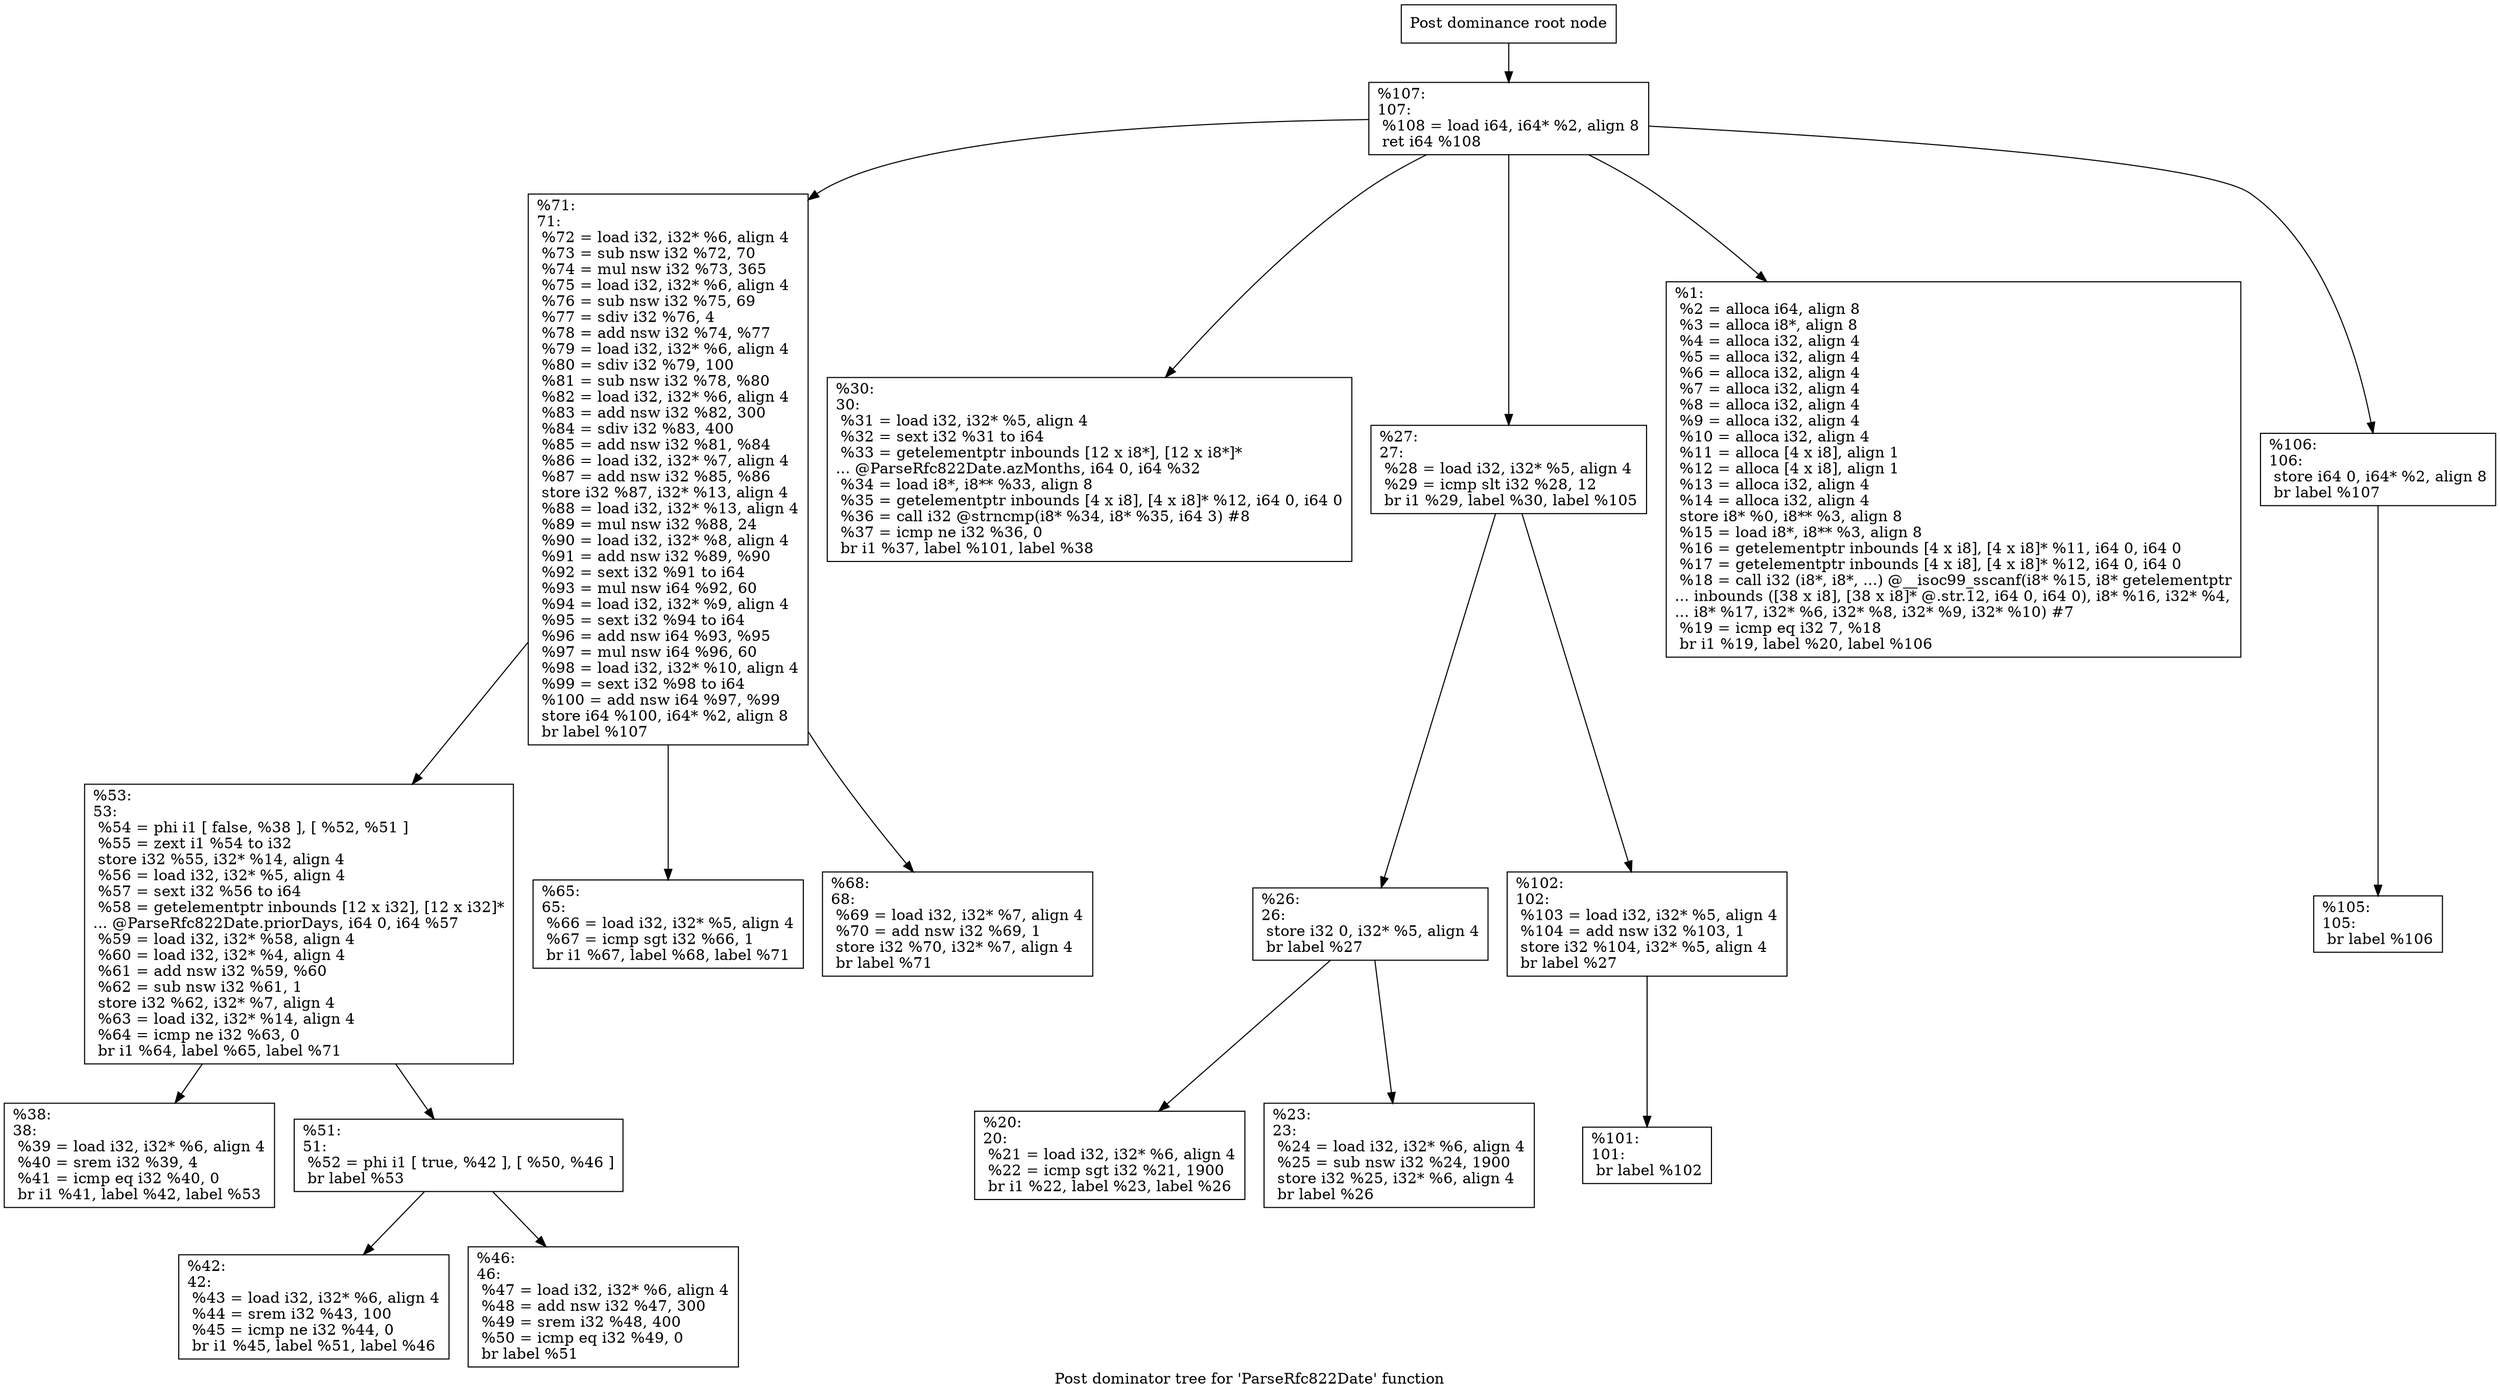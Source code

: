 digraph "Post dominator tree for 'ParseRfc822Date' function" {
	label="Post dominator tree for 'ParseRfc822Date' function";

	Node0x17258b0 [shape=record,label="{Post dominance root node}"];
	Node0x17258b0 -> Node0x1725b40;
	Node0x1725b40 [shape=record,label="{%107:\l107:                                              \l  %108 = load i64, i64* %2, align 8\l  ret i64 %108\l}"];
	Node0x1725b40 -> Node0x1725fd0;
	Node0x1725b40 -> Node0x1726810;
	Node0x1725b40 -> Node0x1727090;
	Node0x1725b40 -> Node0x1729e00;
	Node0x1725b40 -> Node0x1730c40;
	Node0x1725fd0 [shape=record,label="{%71:\l71:                                               \l  %72 = load i32, i32* %6, align 4\l  %73 = sub nsw i32 %72, 70\l  %74 = mul nsw i32 %73, 365\l  %75 = load i32, i32* %6, align 4\l  %76 = sub nsw i32 %75, 69\l  %77 = sdiv i32 %76, 4\l  %78 = add nsw i32 %74, %77\l  %79 = load i32, i32* %6, align 4\l  %80 = sdiv i32 %79, 100\l  %81 = sub nsw i32 %78, %80\l  %82 = load i32, i32* %6, align 4\l  %83 = add nsw i32 %82, 300\l  %84 = sdiv i32 %83, 400\l  %85 = add nsw i32 %81, %84\l  %86 = load i32, i32* %7, align 4\l  %87 = add nsw i32 %85, %86\l  store i32 %87, i32* %13, align 4\l  %88 = load i32, i32* %13, align 4\l  %89 = mul nsw i32 %88, 24\l  %90 = load i32, i32* %8, align 4\l  %91 = add nsw i32 %89, %90\l  %92 = sext i32 %91 to i64\l  %93 = mul nsw i64 %92, 60\l  %94 = load i32, i32* %9, align 4\l  %95 = sext i32 %94 to i64\l  %96 = add nsw i64 %93, %95\l  %97 = mul nsw i64 %96, 60\l  %98 = load i32, i32* %10, align 4\l  %99 = sext i32 %98 to i64\l  %100 = add nsw i64 %97, %99\l  store i64 %100, i64* %2, align 8\l  br label %107\l}"];
	Node0x1725fd0 -> Node0x1726410;
	Node0x1725fd0 -> Node0x172e940;
	Node0x1725fd0 -> Node0x172c8d0;
	Node0x1726410 [shape=record,label="{%53:\l53:                                               \l  %54 = phi i1 [ false, %38 ], [ %52, %51 ]\l  %55 = zext i1 %54 to i32\l  store i32 %55, i32* %14, align 4\l  %56 = load i32, i32* %5, align 4\l  %57 = sext i32 %56 to i64\l  %58 = getelementptr inbounds [12 x i32], [12 x i32]*\l... @ParseRfc822Date.priorDays, i64 0, i64 %57\l  %59 = load i32, i32* %58, align 4\l  %60 = load i32, i32* %4, align 4\l  %61 = add nsw i32 %59, %60\l  %62 = sub nsw i32 %61, 1\l  store i32 %62, i32* %7, align 4\l  %63 = load i32, i32* %14, align 4\l  %64 = icmp ne i32 %63, 0\l  br i1 %64, label %65, label %71\l}"];
	Node0x1726410 -> Node0x1726580;
	Node0x1726410 -> Node0x172dea0;
	Node0x1726580 [shape=record,label="{%38:\l38:                                               \l  %39 = load i32, i32* %6, align 4\l  %40 = srem i32 %39, 4\l  %41 = icmp eq i32 %40, 0\l  br i1 %41, label %42, label %53\l}"];
	Node0x172dea0 [shape=record,label="{%51:\l51:                                               \l  %52 = phi i1 [ true, %42 ], [ %50, %46 ]\l  br label %53\l}"];
	Node0x172dea0 -> Node0x172dff0;
	Node0x172dea0 -> Node0x172e550;
	Node0x172dff0 [shape=record,label="{%42:\l42:                                               \l  %43 = load i32, i32* %6, align 4\l  %44 = srem i32 %43, 100\l  %45 = icmp ne i32 %44, 0\l  br i1 %45, label %51, label %46\l}"];
	Node0x172e550 [shape=record,label="{%46:\l46:                                               \l  %47 = load i32, i32* %6, align 4\l  %48 = add nsw i32 %47, 300\l  %49 = srem i32 %48, 400\l  %50 = icmp eq i32 %49, 0\l  br label %51\l}"];
	Node0x172e940 [shape=record,label="{%65:\l65:                                               \l  %66 = load i32, i32* %5, align 4\l  %67 = icmp sgt i32 %66, 1\l  br i1 %67, label %68, label %71\l}"];
	Node0x172c8d0 [shape=record,label="{%68:\l68:                                               \l  %69 = load i32, i32* %7, align 4\l  %70 = add nsw i32 %69, 1\l  store i32 %70, i32* %7, align 4\l  br label %71\l}"];
	Node0x1726810 [shape=record,label="{%30:\l30:                                               \l  %31 = load i32, i32* %5, align 4\l  %32 = sext i32 %31 to i64\l  %33 = getelementptr inbounds [12 x i8*], [12 x i8*]*\l... @ParseRfc822Date.azMonths, i64 0, i64 %32\l  %34 = load i8*, i8** %33, align 8\l  %35 = getelementptr inbounds [4 x i8], [4 x i8]* %12, i64 0, i64 0\l  %36 = call i32 @strncmp(i8* %34, i8* %35, i64 3) #8\l  %37 = icmp ne i32 %36, 0\l  br i1 %37, label %101, label %38\l}"];
	Node0x1727090 [shape=record,label="{%27:\l27:                                               \l  %28 = load i32, i32* %5, align 4\l  %29 = icmp slt i32 %28, 12\l  br i1 %29, label %30, label %105\l}"];
	Node0x1727090 -> Node0x17275c0;
	Node0x1727090 -> Node0x172d850;
	Node0x17275c0 [shape=record,label="{%26:\l26:                                               \l  store i32 0, i32* %5, align 4\l  br label %27\l}"];
	Node0x17275c0 -> Node0x1728240;
	Node0x17275c0 -> Node0x172d650;
	Node0x1728240 [shape=record,label="{%20:\l20:                                               \l  %21 = load i32, i32* %6, align 4\l  %22 = icmp sgt i32 %21, 1900\l  br i1 %22, label %23, label %26\l}"];
	Node0x172d650 [shape=record,label="{%23:\l23:                                               \l  %24 = load i32, i32* %6, align 4\l  %25 = sub nsw i32 %24, 1900\l  store i32 %25, i32* %6, align 4\l  br label %26\l}"];
	Node0x172d850 [shape=record,label="{%102:\l102:                                              \l  %103 = load i32, i32* %5, align 4\l  %104 = add nsw i32 %103, 1\l  store i32 %104, i32* %5, align 4\l  br label %27\l}"];
	Node0x172d850 -> Node0x172d9a0;
	Node0x172d9a0 [shape=record,label="{%101:\l101:                                              \l  br label %102\l}"];
	Node0x1729e00 [shape=record,label="{%1:\l  %2 = alloca i64, align 8\l  %3 = alloca i8*, align 8\l  %4 = alloca i32, align 4\l  %5 = alloca i32, align 4\l  %6 = alloca i32, align 4\l  %7 = alloca i32, align 4\l  %8 = alloca i32, align 4\l  %9 = alloca i32, align 4\l  %10 = alloca i32, align 4\l  %11 = alloca [4 x i8], align 1\l  %12 = alloca [4 x i8], align 1\l  %13 = alloca i32, align 4\l  %14 = alloca i32, align 4\l  store i8* %0, i8** %3, align 8\l  %15 = load i8*, i8** %3, align 8\l  %16 = getelementptr inbounds [4 x i8], [4 x i8]* %11, i64 0, i64 0\l  %17 = getelementptr inbounds [4 x i8], [4 x i8]* %12, i64 0, i64 0\l  %18 = call i32 (i8*, i8*, ...) @__isoc99_sscanf(i8* %15, i8* getelementptr\l... inbounds ([38 x i8], [38 x i8]* @.str.12, i64 0, i64 0), i8* %16, i32* %4,\l... i8* %17, i32* %6, i32* %8, i32* %9, i32* %10) #7\l  %19 = icmp eq i32 7, %18\l  br i1 %19, label %20, label %106\l}"];
	Node0x1730c40 [shape=record,label="{%106:\l106:                                              \l  store i64 0, i64* %2, align 8\l  br label %107\l}"];
	Node0x1730c40 -> Node0x1731160;
	Node0x1731160 [shape=record,label="{%105:\l105:                                              \l  br label %106\l}"];
}

